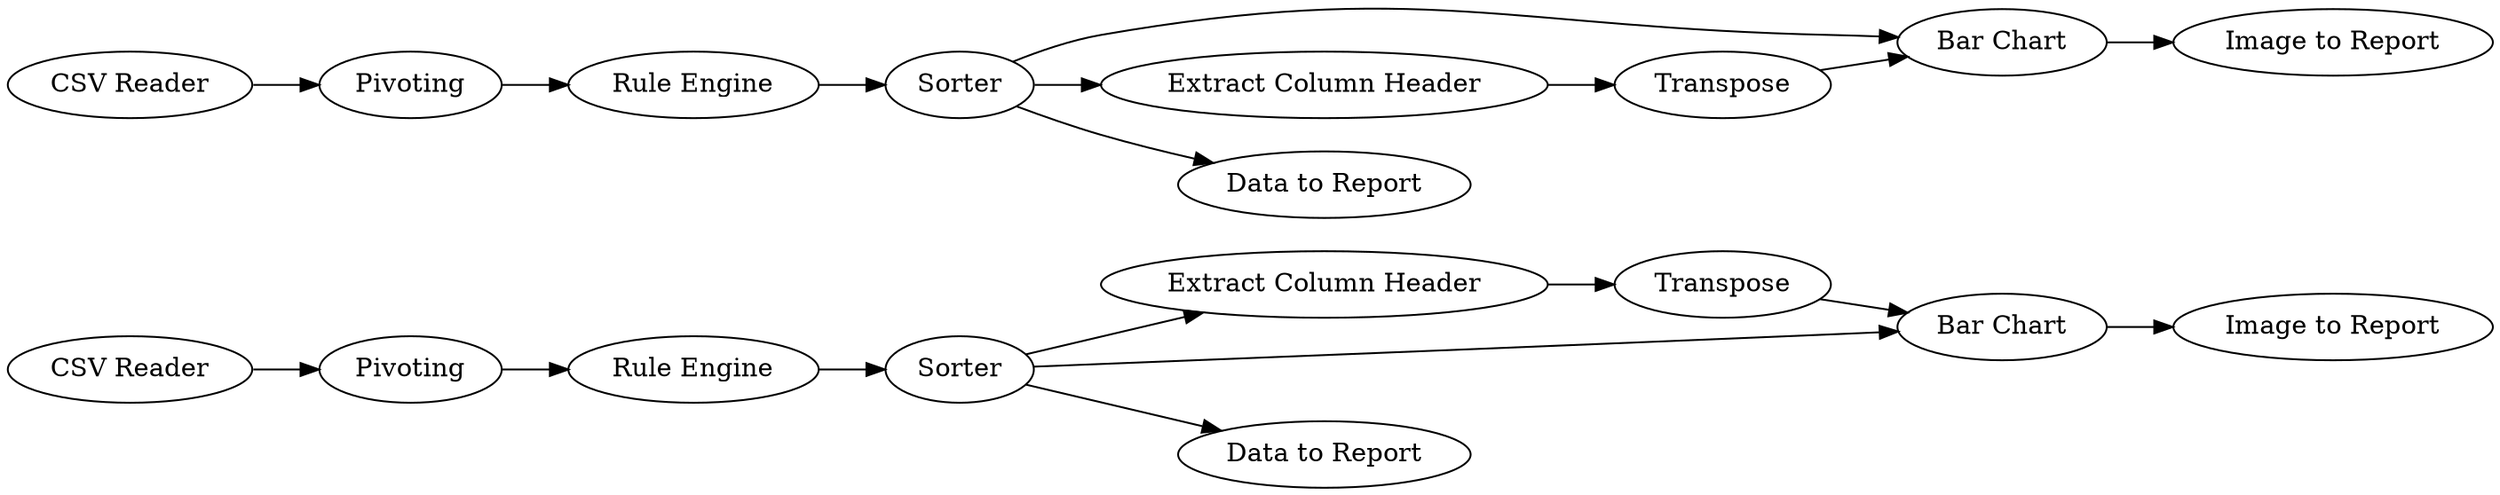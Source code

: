 digraph {
	20 -> 21
	12 -> 13
	1 -> 4
	4 -> 5
	15 -> 16
	16 -> 18
	6 -> 12
	17 -> 19
	20 -> 14
	19 -> 20
	20 -> 16
	5 -> 6
	9 -> 10
	6 -> 9
	2 -> 17
	10 -> 12
	6 -> 7
	21 -> 15
	5 [label="Rule Engine"]
	16 [label="Bar Chart"]
	13 [label="Image to Report"]
	20 [label=Sorter]
	1 [label="CSV Reader"]
	7 [label="Data to Report"]
	9 [label="Extract Column Header"]
	4 [label=Pivoting]
	18 [label="Image to Report"]
	21 [label="Extract Column Header"]
	10 [label=Transpose]
	6 [label=Sorter]
	15 [label=Transpose]
	14 [label="Data to Report"]
	17 [label=Pivoting]
	2 [label="CSV Reader"]
	12 [label="Bar Chart"]
	19 [label="Rule Engine"]
	rankdir=LR
}
